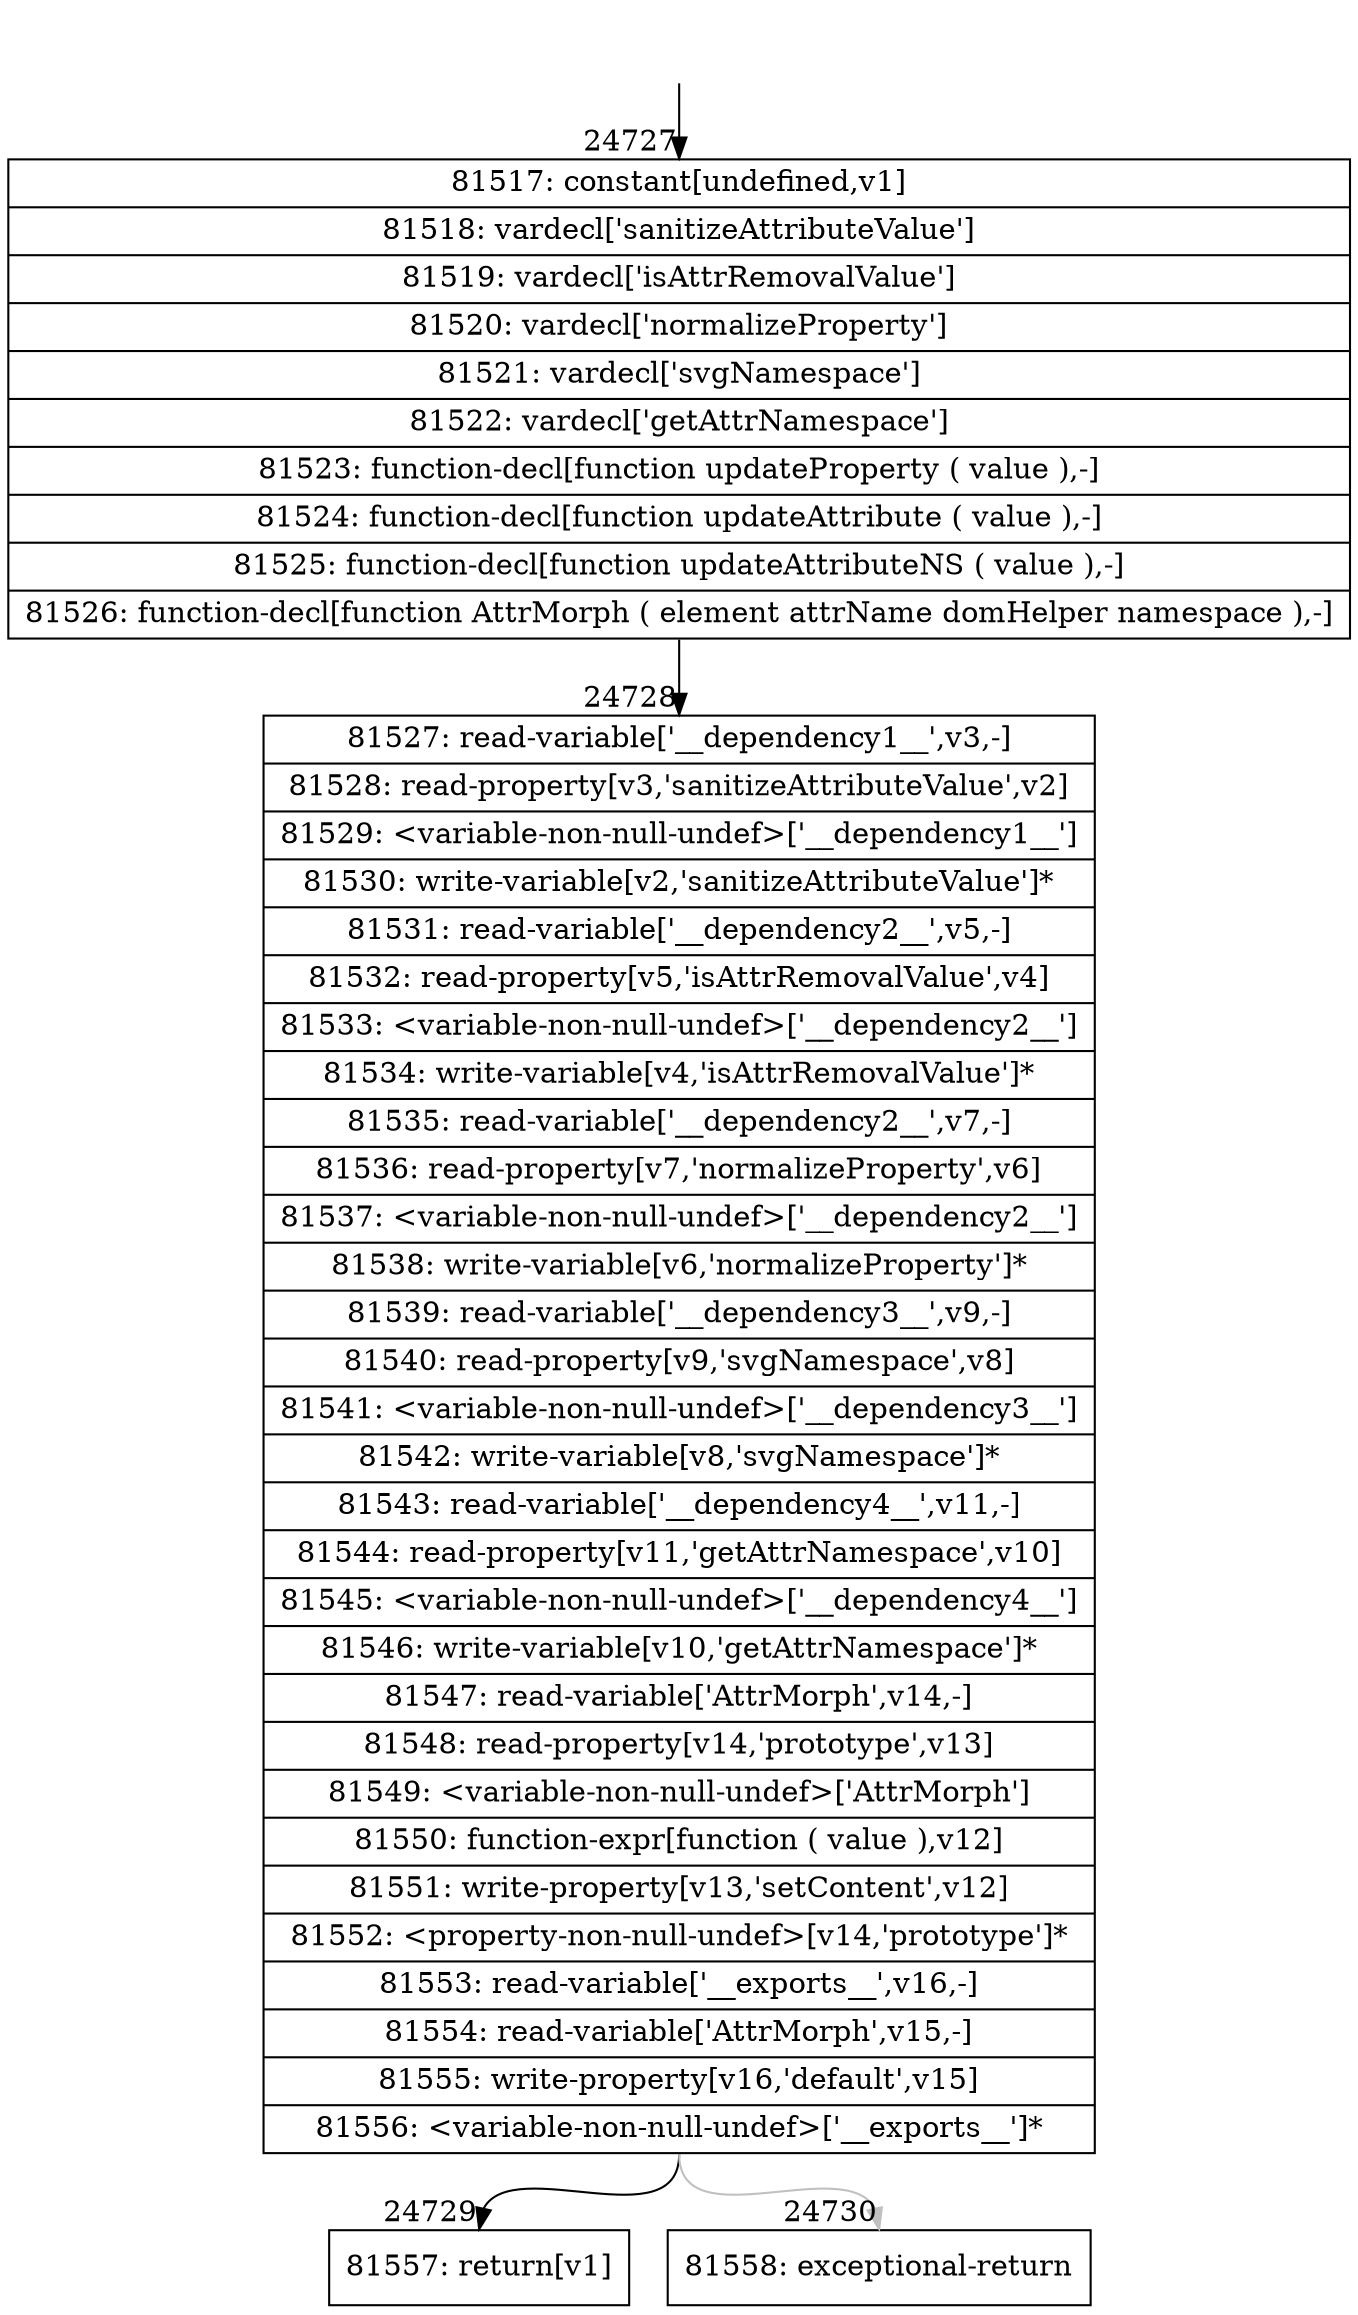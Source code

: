 digraph {
rankdir="TD"
BB_entry2165[shape=none,label=""];
BB_entry2165 -> BB24727 [tailport=s, headport=n, headlabel="    24727"]
BB24727 [shape=record label="{81517: constant[undefined,v1]|81518: vardecl['sanitizeAttributeValue']|81519: vardecl['isAttrRemovalValue']|81520: vardecl['normalizeProperty']|81521: vardecl['svgNamespace']|81522: vardecl['getAttrNamespace']|81523: function-decl[function updateProperty ( value ),-]|81524: function-decl[function updateAttribute ( value ),-]|81525: function-decl[function updateAttributeNS ( value ),-]|81526: function-decl[function AttrMorph ( element attrName domHelper namespace ),-]}" ] 
BB24727 -> BB24728 [tailport=s, headport=n, headlabel="      24728"]
BB24728 [shape=record label="{81527: read-variable['__dependency1__',v3,-]|81528: read-property[v3,'sanitizeAttributeValue',v2]|81529: \<variable-non-null-undef\>['__dependency1__']|81530: write-variable[v2,'sanitizeAttributeValue']*|81531: read-variable['__dependency2__',v5,-]|81532: read-property[v5,'isAttrRemovalValue',v4]|81533: \<variable-non-null-undef\>['__dependency2__']|81534: write-variable[v4,'isAttrRemovalValue']*|81535: read-variable['__dependency2__',v7,-]|81536: read-property[v7,'normalizeProperty',v6]|81537: \<variable-non-null-undef\>['__dependency2__']|81538: write-variable[v6,'normalizeProperty']*|81539: read-variable['__dependency3__',v9,-]|81540: read-property[v9,'svgNamespace',v8]|81541: \<variable-non-null-undef\>['__dependency3__']|81542: write-variable[v8,'svgNamespace']*|81543: read-variable['__dependency4__',v11,-]|81544: read-property[v11,'getAttrNamespace',v10]|81545: \<variable-non-null-undef\>['__dependency4__']|81546: write-variable[v10,'getAttrNamespace']*|81547: read-variable['AttrMorph',v14,-]|81548: read-property[v14,'prototype',v13]|81549: \<variable-non-null-undef\>['AttrMorph']|81550: function-expr[function ( value ),v12]|81551: write-property[v13,'setContent',v12]|81552: \<property-non-null-undef\>[v14,'prototype']*|81553: read-variable['__exports__',v16,-]|81554: read-variable['AttrMorph',v15,-]|81555: write-property[v16,'default',v15]|81556: \<variable-non-null-undef\>['__exports__']*}" ] 
BB24728 -> BB24729 [tailport=s, headport=n, headlabel="      24729"]
BB24728 -> BB24730 [tailport=s, headport=n, color=gray, headlabel="      24730"]
BB24729 [shape=record label="{81557: return[v1]}" ] 
BB24730 [shape=record label="{81558: exceptional-return}" ] 
//#$~ 46250
}
